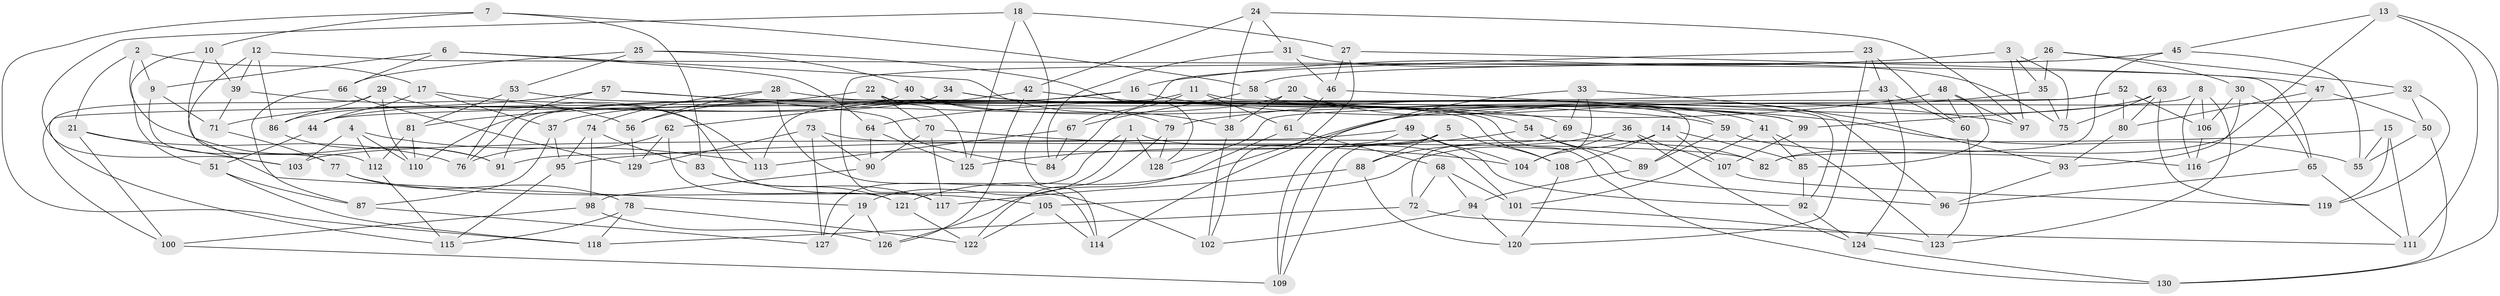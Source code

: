 // Generated by graph-tools (version 1.1) at 2025/58/03/09/25 04:58:35]
// undirected, 130 vertices, 260 edges
graph export_dot {
graph [start="1"]
  node [color=gray90,style=filled];
  1;
  2;
  3;
  4;
  5;
  6;
  7;
  8;
  9;
  10;
  11;
  12;
  13;
  14;
  15;
  16;
  17;
  18;
  19;
  20;
  21;
  22;
  23;
  24;
  25;
  26;
  27;
  28;
  29;
  30;
  31;
  32;
  33;
  34;
  35;
  36;
  37;
  38;
  39;
  40;
  41;
  42;
  43;
  44;
  45;
  46;
  47;
  48;
  49;
  50;
  51;
  52;
  53;
  54;
  55;
  56;
  57;
  58;
  59;
  60;
  61;
  62;
  63;
  64;
  65;
  66;
  67;
  68;
  69;
  70;
  71;
  72;
  73;
  74;
  75;
  76;
  77;
  78;
  79;
  80;
  81;
  82;
  83;
  84;
  85;
  86;
  87;
  88;
  89;
  90;
  91;
  92;
  93;
  94;
  95;
  96;
  97;
  98;
  99;
  100;
  101;
  102;
  103;
  104;
  105;
  106;
  107;
  108;
  109;
  110;
  111;
  112;
  113;
  114;
  115;
  116;
  117;
  118;
  119;
  120;
  121;
  122;
  123;
  124;
  125;
  126;
  127;
  128;
  129;
  130;
  1 -- 19;
  1 -- 128;
  1 -- 127;
  1 -- 101;
  2 -- 17;
  2 -- 9;
  2 -- 91;
  2 -- 21;
  3 -- 16;
  3 -- 97;
  3 -- 35;
  3 -- 75;
  4 -- 112;
  4 -- 103;
  4 -- 113;
  4 -- 110;
  5 -- 91;
  5 -- 108;
  5 -- 88;
  5 -- 109;
  6 -- 64;
  6 -- 38;
  6 -- 66;
  6 -- 9;
  7 -- 10;
  7 -- 83;
  7 -- 58;
  7 -- 118;
  8 -- 106;
  8 -- 116;
  8 -- 123;
  8 -- 99;
  9 -- 71;
  9 -- 77;
  10 -- 19;
  10 -- 51;
  10 -- 39;
  11 -- 92;
  11 -- 61;
  11 -- 84;
  11 -- 91;
  12 -- 112;
  12 -- 39;
  12 -- 65;
  12 -- 86;
  13 -- 45;
  13 -- 111;
  13 -- 82;
  13 -- 130;
  14 -- 85;
  14 -- 107;
  14 -- 108;
  14 -- 105;
  15 -- 119;
  15 -- 111;
  15 -- 55;
  15 -- 95;
  16 -- 97;
  16 -- 113;
  16 -- 110;
  17 -- 44;
  17 -- 37;
  17 -- 102;
  18 -- 27;
  18 -- 114;
  18 -- 103;
  18 -- 125;
  19 -- 126;
  19 -- 127;
  20 -- 37;
  20 -- 96;
  20 -- 38;
  20 -- 59;
  21 -- 100;
  21 -- 103;
  21 -- 76;
  22 -- 125;
  22 -- 130;
  22 -- 70;
  22 -- 81;
  23 -- 67;
  23 -- 43;
  23 -- 120;
  23 -- 60;
  24 -- 38;
  24 -- 31;
  24 -- 42;
  24 -- 97;
  25 -- 40;
  25 -- 66;
  25 -- 128;
  25 -- 53;
  26 -- 30;
  26 -- 32;
  26 -- 35;
  26 -- 117;
  27 -- 47;
  27 -- 102;
  27 -- 46;
  28 -- 114;
  28 -- 74;
  28 -- 56;
  28 -- 108;
  29 -- 113;
  29 -- 115;
  29 -- 110;
  29 -- 86;
  30 -- 93;
  30 -- 106;
  30 -- 65;
  31 -- 84;
  31 -- 75;
  31 -- 46;
  32 -- 50;
  32 -- 121;
  32 -- 119;
  33 -- 93;
  33 -- 104;
  33 -- 109;
  33 -- 69;
  34 -- 54;
  34 -- 99;
  34 -- 62;
  34 -- 44;
  35 -- 75;
  35 -- 79;
  36 -- 124;
  36 -- 88;
  36 -- 107;
  36 -- 104;
  37 -- 87;
  37 -- 95;
  38 -- 102;
  39 -- 71;
  39 -- 56;
  40 -- 86;
  40 -- 79;
  40 -- 41;
  41 -- 123;
  41 -- 85;
  41 -- 101;
  42 -- 126;
  42 -- 55;
  42 -- 56;
  43 -- 60;
  43 -- 124;
  43 -- 44;
  44 -- 51;
  45 -- 55;
  45 -- 82;
  45 -- 58;
  46 -- 99;
  46 -- 61;
  47 -- 116;
  47 -- 50;
  47 -- 80;
  48 -- 60;
  48 -- 85;
  48 -- 97;
  48 -- 64;
  49 -- 103;
  49 -- 109;
  49 -- 92;
  49 -- 104;
  50 -- 130;
  50 -- 55;
  51 -- 118;
  51 -- 87;
  52 -- 106;
  52 -- 80;
  52 -- 128;
  52 -- 100;
  53 -- 69;
  53 -- 81;
  53 -- 76;
  54 -- 125;
  54 -- 96;
  54 -- 89;
  56 -- 129;
  57 -- 71;
  57 -- 84;
  57 -- 76;
  57 -- 59;
  58 -- 67;
  58 -- 89;
  59 -- 116;
  59 -- 89;
  60 -- 123;
  61 -- 68;
  61 -- 126;
  62 -- 121;
  62 -- 129;
  62 -- 76;
  63 -- 75;
  63 -- 114;
  63 -- 119;
  63 -- 80;
  64 -- 90;
  64 -- 125;
  65 -- 111;
  65 -- 96;
  66 -- 129;
  66 -- 87;
  67 -- 113;
  67 -- 84;
  68 -- 94;
  68 -- 101;
  68 -- 72;
  69 -- 72;
  69 -- 82;
  70 -- 117;
  70 -- 104;
  70 -- 90;
  71 -- 77;
  72 -- 111;
  72 -- 118;
  73 -- 90;
  73 -- 129;
  73 -- 127;
  73 -- 82;
  74 -- 98;
  74 -- 83;
  74 -- 95;
  77 -- 78;
  77 -- 105;
  78 -- 122;
  78 -- 118;
  78 -- 115;
  79 -- 122;
  79 -- 128;
  80 -- 93;
  81 -- 112;
  81 -- 110;
  83 -- 121;
  83 -- 117;
  85 -- 92;
  86 -- 91;
  87 -- 127;
  88 -- 120;
  88 -- 117;
  89 -- 94;
  90 -- 98;
  92 -- 124;
  93 -- 96;
  94 -- 120;
  94 -- 102;
  95 -- 115;
  98 -- 126;
  98 -- 100;
  99 -- 107;
  100 -- 109;
  101 -- 123;
  105 -- 114;
  105 -- 122;
  106 -- 116;
  107 -- 119;
  108 -- 120;
  112 -- 115;
  121 -- 122;
  124 -- 130;
}
